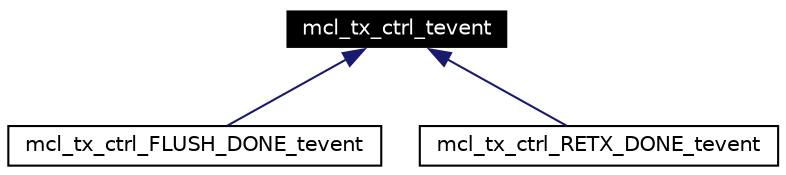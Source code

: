 digraph G
{
  edge [fontname="Helvetica",fontsize=10,labelfontname="Helvetica",labelfontsize=10];
  node [fontname="Helvetica",fontsize=10,shape=record];
  Node175 [label="mcl_tx_ctrl_tevent",height=0.2,width=0.4,color="white", fillcolor="black", style="filled" fontcolor="white"];
  Node175 -> Node176 [dir=back,color="midnightblue",fontsize=10,style="solid",fontname="Helvetica"];
  Node176 [label="mcl_tx_ctrl_FLUSH_DONE_tevent",height=0.2,width=0.4,color="black",URL="$classmcl__tx__ctrl__FLUSH__DONE__tevent.html"];
  Node175 -> Node177 [dir=back,color="midnightblue",fontsize=10,style="solid",fontname="Helvetica"];
  Node177 [label="mcl_tx_ctrl_RETX_DONE_tevent",height=0.2,width=0.4,color="black",URL="$classmcl__tx__ctrl__RETX__DONE__tevent.html"];
}
